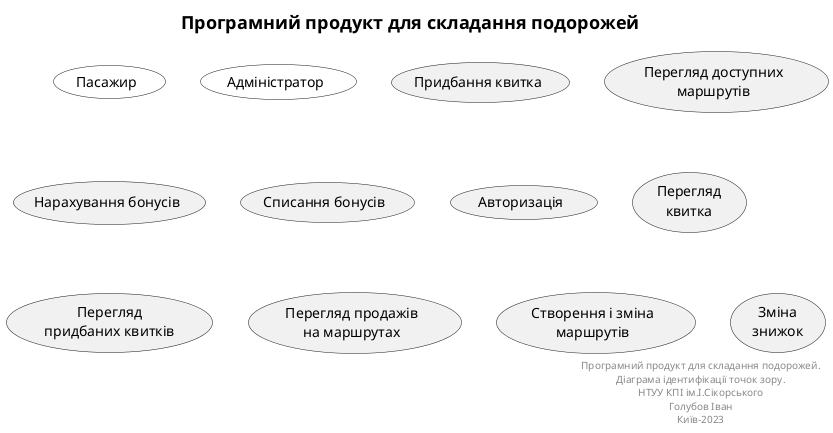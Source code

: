 @startuml UC_2.1.1
title
<font size=18 color=black>Програмний продукт для складання подорожей
end title

usecase "Пасажир"  as User #White
usecase "Адміністратор" as Admin #White
usecase "Придбання квитка" as UC_1
usecase "Перегляд доступних\nмаршрутів" as UC_2  
usecase "Нарахування бонусів" as UC_1.1
usecase "Списання бонусів" as UC_1.2
usecase "Авторизація" as UC_3
usecase "Перегляд\nквитка" as UC_4 
usecase "Перегляд\nпридбаних квитків" as UC_5
usecase "Перегляд продажів\nна маршрутах" as UC_6
usecase "Створення і зміна\nмаршрутів" as UC_7
usecase "Зміна\nзнижок" as UC_8

right footer
    Програмний продукт для складання подорожей.
    Діаграма ідентифікації точок зору.
    НТУУ КПІ ім.І.Сікорського
    Голубов Iван
    Київ-2023
end footer

@enduml